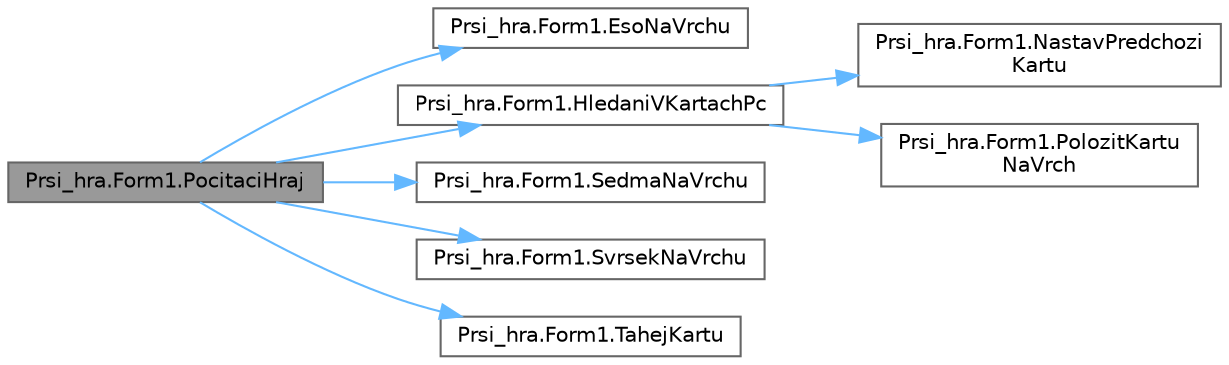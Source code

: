 digraph "Prsi_hra.Form1.PocitaciHraj"
{
 // LATEX_PDF_SIZE
  bgcolor="transparent";
  edge [fontname=Helvetica,fontsize=10,labelfontname=Helvetica,labelfontsize=10];
  node [fontname=Helvetica,fontsize=10,shape=box,height=0.2,width=0.4];
  rankdir="LR";
  Node1 [id="Node000001",label="Prsi_hra.Form1.PocitaciHraj",height=0.2,width=0.4,color="gray40", fillcolor="grey60", style="filled", fontcolor="black",tooltip=" "];
  Node1 -> Node2 [id="edge1_Node000001_Node000002",color="steelblue1",style="solid",tooltip=" "];
  Node2 [id="Node000002",label="Prsi_hra.Form1.EsoNaVrchu",height=0.2,width=0.4,color="grey40", fillcolor="white", style="filled",URL="$class_prsi__hra_1_1_form1.html#a9e274780536f6832f33c42f1c25d080b",tooltip=" "];
  Node1 -> Node3 [id="edge2_Node000001_Node000003",color="steelblue1",style="solid",tooltip=" "];
  Node3 [id="Node000003",label="Prsi_hra.Form1.HledaniVKartachPc",height=0.2,width=0.4,color="grey40", fillcolor="white", style="filled",URL="$class_prsi__hra_1_1_form1.html#a7ce71d4831ce65f2a2726112edc11b7f",tooltip=" "];
  Node3 -> Node4 [id="edge3_Node000003_Node000004",color="steelblue1",style="solid",tooltip=" "];
  Node4 [id="Node000004",label="Prsi_hra.Form1.NastavPredchozi\lKartu",height=0.2,width=0.4,color="grey40", fillcolor="white", style="filled",URL="$class_prsi__hra_1_1_form1.html#a4669f23a3b9b3c287ccbe75af4872db4",tooltip=" "];
  Node3 -> Node5 [id="edge4_Node000003_Node000005",color="steelblue1",style="solid",tooltip=" "];
  Node5 [id="Node000005",label="Prsi_hra.Form1.PolozitKartu\lNaVrch",height=0.2,width=0.4,color="grey40", fillcolor="white", style="filled",URL="$class_prsi__hra_1_1_form1.html#ac1d72021d4f196cfdd81a83db0cc6675",tooltip=" "];
  Node1 -> Node6 [id="edge5_Node000001_Node000006",color="steelblue1",style="solid",tooltip=" "];
  Node6 [id="Node000006",label="Prsi_hra.Form1.SedmaNaVrchu",height=0.2,width=0.4,color="grey40", fillcolor="white", style="filled",URL="$class_prsi__hra_1_1_form1.html#a3073115552707eff06480a5593393cb0",tooltip=" "];
  Node1 -> Node7 [id="edge6_Node000001_Node000007",color="steelblue1",style="solid",tooltip=" "];
  Node7 [id="Node000007",label="Prsi_hra.Form1.SvrsekNaVrchu",height=0.2,width=0.4,color="grey40", fillcolor="white", style="filled",URL="$class_prsi__hra_1_1_form1.html#a7298014e046932fb0273dd13c40af8a5",tooltip=" "];
  Node1 -> Node8 [id="edge7_Node000001_Node000008",color="steelblue1",style="solid",tooltip=" "];
  Node8 [id="Node000008",label="Prsi_hra.Form1.TahejKartu",height=0.2,width=0.4,color="grey40", fillcolor="white", style="filled",URL="$class_prsi__hra_1_1_form1.html#ad9297ccb9b51d8020b72dacaa2633df1",tooltip=" "];
}
